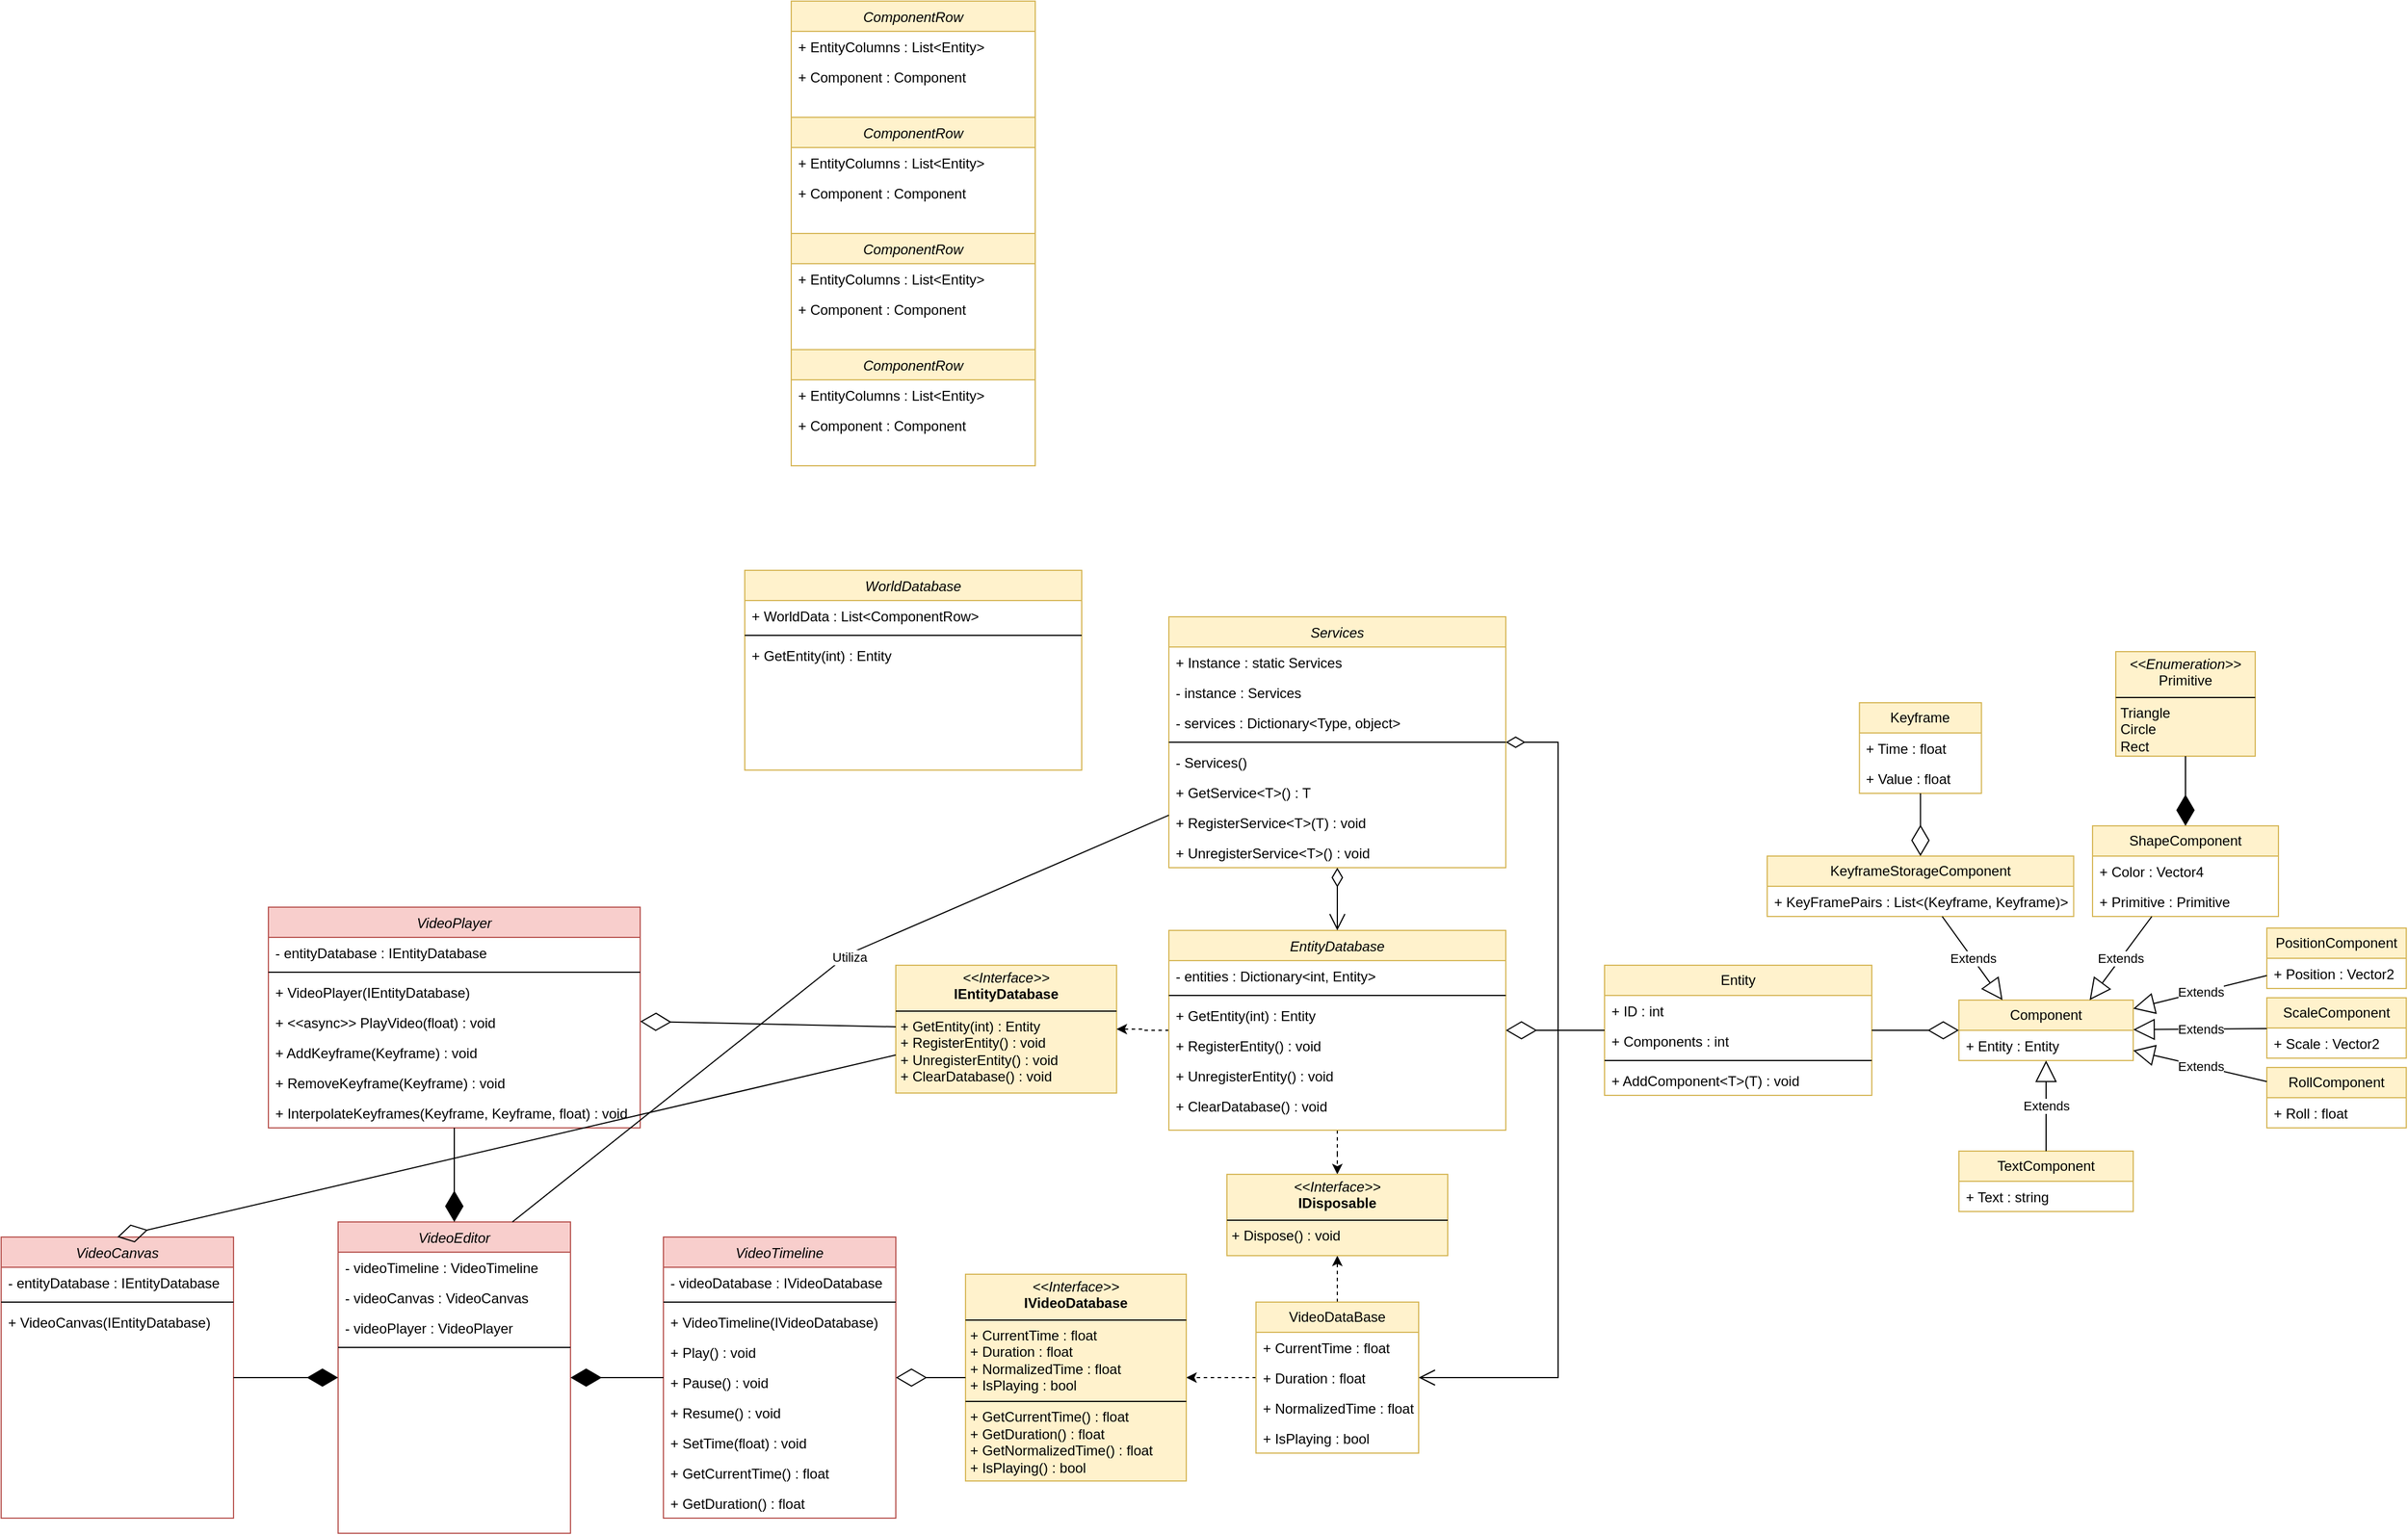 <mxfile version="24.4.13" type="device">
  <diagram id="C5RBs43oDa-KdzZeNtuy" name="Page-1">
    <mxGraphModel dx="1964" dy="1937" grid="1" gridSize="10" guides="1" tooltips="1" connect="1" arrows="1" fold="1" page="1" pageScale="1" pageWidth="827" pageHeight="1169" math="0" shadow="0">
      <root>
        <mxCell id="WIyWlLk6GJQsqaUBKTNV-0" />
        <mxCell id="WIyWlLk6GJQsqaUBKTNV-1" parent="WIyWlLk6GJQsqaUBKTNV-0" />
        <mxCell id="zkfFHV4jXpPFQw0GAbJ--0" value="Services" style="swimlane;fontStyle=2;align=center;verticalAlign=top;childLayout=stackLayout;horizontal=1;startSize=26;horizontalStack=0;resizeParent=1;resizeLast=0;collapsible=1;marginBottom=0;rounded=0;shadow=0;strokeWidth=1;fillColor=#fff2cc;strokeColor=#d6b656;" parent="WIyWlLk6GJQsqaUBKTNV-1" vertex="1">
          <mxGeometry x="245" y="320" width="290" height="216" as="geometry">
            <mxRectangle x="230" y="140" width="160" height="26" as="alternateBounds" />
          </mxGeometry>
        </mxCell>
        <mxCell id="zkfFHV4jXpPFQw0GAbJ--1" value="+ Instance : static Services" style="text;align=left;verticalAlign=top;spacingLeft=4;spacingRight=4;overflow=hidden;rotatable=0;points=[[0,0.5],[1,0.5]];portConstraint=eastwest;" parent="zkfFHV4jXpPFQw0GAbJ--0" vertex="1">
          <mxGeometry y="26" width="290" height="26" as="geometry" />
        </mxCell>
        <mxCell id="rO4LsID9gIzPEiZweBYv-5" value="- instance : Services" style="text;align=left;verticalAlign=top;spacingLeft=4;spacingRight=4;overflow=hidden;rotatable=0;points=[[0,0.5],[1,0.5]];portConstraint=eastwest;" parent="zkfFHV4jXpPFQw0GAbJ--0" vertex="1">
          <mxGeometry y="52" width="290" height="26" as="geometry" />
        </mxCell>
        <mxCell id="zkfFHV4jXpPFQw0GAbJ--3" value="- services : Dictionary&lt;Type, object&gt;" style="text;align=left;verticalAlign=top;spacingLeft=4;spacingRight=4;overflow=hidden;rotatable=0;points=[[0,0.5],[1,0.5]];portConstraint=eastwest;rounded=0;shadow=0;html=0;" parent="zkfFHV4jXpPFQw0GAbJ--0" vertex="1">
          <mxGeometry y="78" width="290" height="26" as="geometry" />
        </mxCell>
        <mxCell id="zkfFHV4jXpPFQw0GAbJ--4" value="" style="line;html=1;strokeWidth=1;align=left;verticalAlign=middle;spacingTop=-1;spacingLeft=3;spacingRight=3;rotatable=0;labelPosition=right;points=[];portConstraint=eastwest;" parent="zkfFHV4jXpPFQw0GAbJ--0" vertex="1">
          <mxGeometry y="104" width="290" height="8" as="geometry" />
        </mxCell>
        <mxCell id="rO4LsID9gIzPEiZweBYv-6" value="- Services()" style="text;align=left;verticalAlign=top;spacingLeft=4;spacingRight=4;overflow=hidden;rotatable=0;points=[[0,0.5],[1,0.5]];portConstraint=eastwest;rounded=0;shadow=0;html=0;" parent="zkfFHV4jXpPFQw0GAbJ--0" vertex="1">
          <mxGeometry y="112" width="290" height="26" as="geometry" />
        </mxCell>
        <mxCell id="zkfFHV4jXpPFQw0GAbJ--2" value="+ GetService&lt;T&gt;() : T" style="text;align=left;verticalAlign=top;spacingLeft=4;spacingRight=4;overflow=hidden;rotatable=0;points=[[0,0.5],[1,0.5]];portConstraint=eastwest;rounded=0;shadow=0;html=0;" parent="zkfFHV4jXpPFQw0GAbJ--0" vertex="1">
          <mxGeometry y="138" width="290" height="26" as="geometry" />
        </mxCell>
        <mxCell id="rO4LsID9gIzPEiZweBYv-7" value="+ RegisterService&lt;T&gt;(T) : void" style="text;align=left;verticalAlign=top;spacingLeft=4;spacingRight=4;overflow=hidden;rotatable=0;points=[[0,0.5],[1,0.5]];portConstraint=eastwest;rounded=0;shadow=0;html=0;" parent="zkfFHV4jXpPFQw0GAbJ--0" vertex="1">
          <mxGeometry y="164" width="290" height="26" as="geometry" />
        </mxCell>
        <mxCell id="rO4LsID9gIzPEiZweBYv-8" value="+ UnregisterService&lt;T&gt;() : void" style="text;align=left;verticalAlign=top;spacingLeft=4;spacingRight=4;overflow=hidden;rotatable=0;points=[[0,0.5],[1,0.5]];portConstraint=eastwest;rounded=0;shadow=0;html=0;" parent="zkfFHV4jXpPFQw0GAbJ--0" vertex="1">
          <mxGeometry y="190" width="290" height="26" as="geometry" />
        </mxCell>
        <mxCell id="rO4LsID9gIzPEiZweBYv-28" value="&lt;p style=&quot;margin:0px;margin-top:4px;text-align:center;&quot;&gt;&lt;i&gt;&amp;lt;&amp;lt;Interface&amp;gt;&amp;gt;&lt;/i&gt;&lt;br&gt;&lt;b&gt;IEntityDatabase&lt;/b&gt;&lt;/p&gt;&lt;hr size=&quot;1&quot; style=&quot;border-style:solid;&quot;&gt;&lt;p style=&quot;margin:0px;margin-left:4px;&quot;&gt;+ GetEntity(int) : Entity&lt;/p&gt;&lt;p style=&quot;margin:0px;margin-left:4px;&quot;&gt;+ RegisterEntity() : void&lt;br&gt;&lt;/p&gt;&lt;p style=&quot;margin:0px;margin-left:4px;&quot;&gt;+ UnregisterEntity() : void&lt;/p&gt;&lt;p style=&quot;margin:0px;margin-left:4px;&quot;&gt;+ ClearDatabase() : void&lt;/p&gt;" style="verticalAlign=top;align=left;overflow=fill;html=1;whiteSpace=wrap;fillColor=#fff2cc;strokeColor=#d6b656;" parent="WIyWlLk6GJQsqaUBKTNV-1" vertex="1">
          <mxGeometry x="10" y="620" width="190" height="110" as="geometry" />
        </mxCell>
        <mxCell id="rO4LsID9gIzPEiZweBYv-79" style="edgeStyle=orthogonalEdgeStyle;rounded=0;orthogonalLoop=1;jettySize=auto;html=1;dashed=1;" parent="WIyWlLk6GJQsqaUBKTNV-1" source="rO4LsID9gIzPEiZweBYv-29" target="rO4LsID9gIzPEiZweBYv-76" edge="1">
          <mxGeometry relative="1" as="geometry" />
        </mxCell>
        <mxCell id="rO4LsID9gIzPEiZweBYv-81" style="edgeStyle=orthogonalEdgeStyle;rounded=0;orthogonalLoop=1;jettySize=auto;html=1;dashed=1;" parent="WIyWlLk6GJQsqaUBKTNV-1" source="rO4LsID9gIzPEiZweBYv-29" target="rO4LsID9gIzPEiZweBYv-80" edge="1">
          <mxGeometry relative="1" as="geometry" />
        </mxCell>
        <mxCell id="rO4LsID9gIzPEiZweBYv-29" value="VideoDataBase" style="swimlane;fontStyle=0;childLayout=stackLayout;horizontal=1;startSize=26;fillColor=#fff2cc;horizontalStack=0;resizeParent=1;resizeParentMax=0;resizeLast=0;collapsible=1;marginBottom=0;whiteSpace=wrap;html=1;strokeColor=#d6b656;" parent="WIyWlLk6GJQsqaUBKTNV-1" vertex="1">
          <mxGeometry x="320" y="910" width="140" height="130" as="geometry" />
        </mxCell>
        <mxCell id="rO4LsID9gIzPEiZweBYv-30" value="+ CurrentTime : float" style="text;strokeColor=none;fillColor=none;align=left;verticalAlign=top;spacingLeft=4;spacingRight=4;overflow=hidden;rotatable=0;points=[[0,0.5],[1,0.5]];portConstraint=eastwest;whiteSpace=wrap;html=1;" parent="rO4LsID9gIzPEiZweBYv-29" vertex="1">
          <mxGeometry y="26" width="140" height="26" as="geometry" />
        </mxCell>
        <mxCell id="rO4LsID9gIzPEiZweBYv-31" value="+ Duration : float" style="text;strokeColor=none;fillColor=none;align=left;verticalAlign=top;spacingLeft=4;spacingRight=4;overflow=hidden;rotatable=0;points=[[0,0.5],[1,0.5]];portConstraint=eastwest;whiteSpace=wrap;html=1;" parent="rO4LsID9gIzPEiZweBYv-29" vertex="1">
          <mxGeometry y="52" width="140" height="26" as="geometry" />
        </mxCell>
        <mxCell id="rO4LsID9gIzPEiZweBYv-32" value="+ NormalizedTime : float" style="text;strokeColor=none;fillColor=none;align=left;verticalAlign=top;spacingLeft=4;spacingRight=4;overflow=hidden;rotatable=0;points=[[0,0.5],[1,0.5]];portConstraint=eastwest;whiteSpace=wrap;html=1;" parent="rO4LsID9gIzPEiZweBYv-29" vertex="1">
          <mxGeometry y="78" width="140" height="26" as="geometry" />
        </mxCell>
        <mxCell id="rO4LsID9gIzPEiZweBYv-33" value="+ IsPlaying : bool" style="text;strokeColor=none;fillColor=none;align=left;verticalAlign=top;spacingLeft=4;spacingRight=4;overflow=hidden;rotatable=0;points=[[0,0.5],[1,0.5]];portConstraint=eastwest;whiteSpace=wrap;html=1;" parent="rO4LsID9gIzPEiZweBYv-29" vertex="1">
          <mxGeometry y="104" width="140" height="26" as="geometry" />
        </mxCell>
        <mxCell id="rO4LsID9gIzPEiZweBYv-47" style="edgeStyle=orthogonalEdgeStyle;rounded=0;orthogonalLoop=1;jettySize=auto;html=1;dashed=1;" parent="WIyWlLk6GJQsqaUBKTNV-1" source="rO4LsID9gIzPEiZweBYv-37" target="rO4LsID9gIzPEiZweBYv-28" edge="1">
          <mxGeometry relative="1" as="geometry" />
        </mxCell>
        <mxCell id="rO4LsID9gIzPEiZweBYv-78" style="edgeStyle=orthogonalEdgeStyle;rounded=0;orthogonalLoop=1;jettySize=auto;html=1;dashed=1;" parent="WIyWlLk6GJQsqaUBKTNV-1" source="rO4LsID9gIzPEiZweBYv-37" target="rO4LsID9gIzPEiZweBYv-76" edge="1">
          <mxGeometry relative="1" as="geometry" />
        </mxCell>
        <mxCell id="rO4LsID9gIzPEiZweBYv-37" value="EntityDatabase" style="swimlane;fontStyle=2;align=center;verticalAlign=top;childLayout=stackLayout;horizontal=1;startSize=26;horizontalStack=0;resizeParent=1;resizeLast=0;collapsible=1;marginBottom=0;rounded=0;shadow=0;strokeWidth=1;fillColor=#fff2cc;strokeColor=#d6b656;" parent="WIyWlLk6GJQsqaUBKTNV-1" vertex="1">
          <mxGeometry x="245" y="590" width="290" height="172" as="geometry">
            <mxRectangle x="230" y="140" width="160" height="26" as="alternateBounds" />
          </mxGeometry>
        </mxCell>
        <mxCell id="rO4LsID9gIzPEiZweBYv-38" value="- entities : Dictionary&lt;int, Entity&gt;" style="text;align=left;verticalAlign=top;spacingLeft=4;spacingRight=4;overflow=hidden;rotatable=0;points=[[0,0.5],[1,0.5]];portConstraint=eastwest;" parent="rO4LsID9gIzPEiZweBYv-37" vertex="1">
          <mxGeometry y="26" width="290" height="26" as="geometry" />
        </mxCell>
        <mxCell id="rO4LsID9gIzPEiZweBYv-41" value="" style="line;html=1;strokeWidth=1;align=left;verticalAlign=middle;spacingTop=-1;spacingLeft=3;spacingRight=3;rotatable=0;labelPosition=right;points=[];portConstraint=eastwest;" parent="rO4LsID9gIzPEiZweBYv-37" vertex="1">
          <mxGeometry y="52" width="290" height="8" as="geometry" />
        </mxCell>
        <mxCell id="rO4LsID9gIzPEiZweBYv-42" value="+ GetEntity(int) : Entity" style="text;align=left;verticalAlign=top;spacingLeft=4;spacingRight=4;overflow=hidden;rotatable=0;points=[[0,0.5],[1,0.5]];portConstraint=eastwest;rounded=0;shadow=0;html=0;" parent="rO4LsID9gIzPEiZweBYv-37" vertex="1">
          <mxGeometry y="60" width="290" height="26" as="geometry" />
        </mxCell>
        <mxCell id="rO4LsID9gIzPEiZweBYv-53" value="+ RegisterEntity() : void" style="text;align=left;verticalAlign=top;spacingLeft=4;spacingRight=4;overflow=hidden;rotatable=0;points=[[0,0.5],[1,0.5]];portConstraint=eastwest;rounded=0;shadow=0;html=0;" parent="rO4LsID9gIzPEiZweBYv-37" vertex="1">
          <mxGeometry y="86" width="290" height="26" as="geometry" />
        </mxCell>
        <mxCell id="rO4LsID9gIzPEiZweBYv-54" value="+ UnregisterEntity() : void" style="text;align=left;verticalAlign=top;spacingLeft=4;spacingRight=4;overflow=hidden;rotatable=0;points=[[0,0.5],[1,0.5]];portConstraint=eastwest;rounded=0;shadow=0;html=0;" parent="rO4LsID9gIzPEiZweBYv-37" vertex="1">
          <mxGeometry y="112" width="290" height="26" as="geometry" />
        </mxCell>
        <mxCell id="rO4LsID9gIzPEiZweBYv-55" value="+ ClearDatabase() : void" style="text;align=left;verticalAlign=top;spacingLeft=4;spacingRight=4;overflow=hidden;rotatable=0;points=[[0,0.5],[1,0.5]];portConstraint=eastwest;rounded=0;shadow=0;html=0;" parent="rO4LsID9gIzPEiZweBYv-37" vertex="1">
          <mxGeometry y="138" width="290" height="26" as="geometry" />
        </mxCell>
        <mxCell id="rO4LsID9gIzPEiZweBYv-50" value="" style="endArrow=open;html=1;endSize=12;startArrow=diamondThin;startSize=14;startFill=0;edgeStyle=orthogonalEdgeStyle;align=left;verticalAlign=bottom;rounded=0;" parent="WIyWlLk6GJQsqaUBKTNV-1" source="zkfFHV4jXpPFQw0GAbJ--0" target="rO4LsID9gIzPEiZweBYv-37" edge="1">
          <mxGeometry x="-1" y="3" relative="1" as="geometry">
            <mxPoint x="200" y="410" as="sourcePoint" />
            <mxPoint x="430" y="440" as="targetPoint" />
          </mxGeometry>
        </mxCell>
        <mxCell id="rO4LsID9gIzPEiZweBYv-59" value="VideoTimeline" style="swimlane;fontStyle=2;align=center;verticalAlign=top;childLayout=stackLayout;horizontal=1;startSize=26;horizontalStack=0;resizeParent=1;resizeLast=0;collapsible=1;marginBottom=0;rounded=0;shadow=0;strokeWidth=1;fillColor=#f8cecc;strokeColor=#b85450;" parent="WIyWlLk6GJQsqaUBKTNV-1" vertex="1">
          <mxGeometry x="-190" y="854" width="200" height="242" as="geometry">
            <mxRectangle x="230" y="140" width="160" height="26" as="alternateBounds" />
          </mxGeometry>
        </mxCell>
        <mxCell id="rO4LsID9gIzPEiZweBYv-60" value="- videoDatabase : IVideoDatabase" style="text;align=left;verticalAlign=top;spacingLeft=4;spacingRight=4;overflow=hidden;rotatable=0;points=[[0,0.5],[1,0.5]];portConstraint=eastwest;" parent="rO4LsID9gIzPEiZweBYv-59" vertex="1">
          <mxGeometry y="26" width="200" height="26" as="geometry" />
        </mxCell>
        <mxCell id="rO4LsID9gIzPEiZweBYv-61" value="" style="line;html=1;strokeWidth=1;align=left;verticalAlign=middle;spacingTop=-1;spacingLeft=3;spacingRight=3;rotatable=0;labelPosition=right;points=[];portConstraint=eastwest;" parent="rO4LsID9gIzPEiZweBYv-59" vertex="1">
          <mxGeometry y="52" width="200" height="8" as="geometry" />
        </mxCell>
        <mxCell id="rO4LsID9gIzPEiZweBYv-207" value="+ VideoTimeline(IVideoDatabase)" style="text;align=left;verticalAlign=top;spacingLeft=4;spacingRight=4;overflow=hidden;rotatable=0;points=[[0,0.5],[1,0.5]];portConstraint=eastwest;rounded=0;shadow=0;html=0;" parent="rO4LsID9gIzPEiZweBYv-59" vertex="1">
          <mxGeometry y="60" width="200" height="26" as="geometry" />
        </mxCell>
        <mxCell id="rO4LsID9gIzPEiZweBYv-62" value="+ Play() : void" style="text;align=left;verticalAlign=top;spacingLeft=4;spacingRight=4;overflow=hidden;rotatable=0;points=[[0,0.5],[1,0.5]];portConstraint=eastwest;rounded=0;shadow=0;html=0;" parent="rO4LsID9gIzPEiZweBYv-59" vertex="1">
          <mxGeometry y="86" width="200" height="26" as="geometry" />
        </mxCell>
        <mxCell id="rO4LsID9gIzPEiZweBYv-87" value="+ Pause() : void" style="text;align=left;verticalAlign=top;spacingLeft=4;spacingRight=4;overflow=hidden;rotatable=0;points=[[0,0.5],[1,0.5]];portConstraint=eastwest;rounded=0;shadow=0;html=0;" parent="rO4LsID9gIzPEiZweBYv-59" vertex="1">
          <mxGeometry y="112" width="200" height="26" as="geometry" />
        </mxCell>
        <mxCell id="rO4LsID9gIzPEiZweBYv-88" value="+ Resume() : void" style="text;align=left;verticalAlign=top;spacingLeft=4;spacingRight=4;overflow=hidden;rotatable=0;points=[[0,0.5],[1,0.5]];portConstraint=eastwest;rounded=0;shadow=0;html=0;" parent="rO4LsID9gIzPEiZweBYv-59" vertex="1">
          <mxGeometry y="138" width="200" height="26" as="geometry" />
        </mxCell>
        <mxCell id="rO4LsID9gIzPEiZweBYv-89" value="+ SetTime(float) : void" style="text;align=left;verticalAlign=top;spacingLeft=4;spacingRight=4;overflow=hidden;rotatable=0;points=[[0,0.5],[1,0.5]];portConstraint=eastwest;rounded=0;shadow=0;html=0;" parent="rO4LsID9gIzPEiZweBYv-59" vertex="1">
          <mxGeometry y="164" width="200" height="26" as="geometry" />
        </mxCell>
        <mxCell id="rO4LsID9gIzPEiZweBYv-90" value="+ GetCurrentTime() : float" style="text;align=left;verticalAlign=top;spacingLeft=4;spacingRight=4;overflow=hidden;rotatable=0;points=[[0,0.5],[1,0.5]];portConstraint=eastwest;rounded=0;shadow=0;html=0;" parent="rO4LsID9gIzPEiZweBYv-59" vertex="1">
          <mxGeometry y="190" width="200" height="26" as="geometry" />
        </mxCell>
        <mxCell id="rO4LsID9gIzPEiZweBYv-91" value="+ GetDuration() : float" style="text;align=left;verticalAlign=top;spacingLeft=4;spacingRight=4;overflow=hidden;rotatable=0;points=[[0,0.5],[1,0.5]];portConstraint=eastwest;rounded=0;shadow=0;html=0;" parent="rO4LsID9gIzPEiZweBYv-59" vertex="1">
          <mxGeometry y="216" width="200" height="26" as="geometry" />
        </mxCell>
        <mxCell id="rO4LsID9gIzPEiZweBYv-76" value="&lt;p style=&quot;margin:0px;margin-top:4px;text-align:center;&quot;&gt;&lt;i&gt;&amp;lt;&amp;lt;Interface&amp;gt;&amp;gt;&lt;/i&gt;&lt;br&gt;&lt;b&gt;IDisposable&lt;/b&gt;&lt;/p&gt;&lt;hr size=&quot;1&quot; style=&quot;border-style:solid;&quot;&gt;&lt;p style=&quot;margin:0px;margin-left:4px;&quot;&gt;+ Dispose() : void&lt;/p&gt;" style="verticalAlign=top;align=left;overflow=fill;html=1;whiteSpace=wrap;fillColor=#fff2cc;strokeColor=#d6b656;" parent="WIyWlLk6GJQsqaUBKTNV-1" vertex="1">
          <mxGeometry x="295" y="800" width="190" height="70" as="geometry" />
        </mxCell>
        <mxCell id="rO4LsID9gIzPEiZweBYv-80" value="&lt;p style=&quot;margin:0px;margin-top:4px;text-align:center;&quot;&gt;&lt;i&gt;&amp;lt;&amp;lt;Interface&amp;gt;&amp;gt;&lt;/i&gt;&lt;br&gt;&lt;b&gt;IVideoDatabase&lt;/b&gt;&lt;/p&gt;&lt;hr size=&quot;1&quot; style=&quot;border-style:solid;&quot;&gt;&lt;p style=&quot;margin:0px;margin-left:4px;&quot;&gt;+ CurrentTime : float&lt;br&gt;+ Duration : float&lt;/p&gt;&lt;p style=&quot;margin:0px;margin-left:4px;&quot;&gt;+ NormalizedTime : float&lt;/p&gt;&lt;p style=&quot;margin:0px;margin-left:4px;&quot;&gt;+ IsPlaying : bool&lt;/p&gt;&lt;hr size=&quot;1&quot; style=&quot;border-style:solid;&quot;&gt;&lt;p style=&quot;margin:0px;margin-left:4px;&quot;&gt;+ GetCurrentTime() : float&lt;br&gt;+ GetDuration() : float&lt;/p&gt;&lt;p style=&quot;margin:0px;margin-left:4px;&quot;&gt;+ GetNormalizedTime() : float&lt;/p&gt;&lt;p style=&quot;margin:0px;margin-left:4px;&quot;&gt;+ IsPlaying() : bool&lt;/p&gt;&lt;p style=&quot;margin:0px;margin-left:4px;&quot;&gt;&lt;br&gt;&lt;/p&gt;" style="verticalAlign=top;align=left;overflow=fill;html=1;whiteSpace=wrap;fillColor=#fff2cc;strokeColor=#d6b656;" parent="WIyWlLk6GJQsqaUBKTNV-1" vertex="1">
          <mxGeometry x="70" y="886" width="190" height="178" as="geometry" />
        </mxCell>
        <mxCell id="rO4LsID9gIzPEiZweBYv-84" value="" style="endArrow=open;html=1;endSize=12;startArrow=diamondThin;startSize=14;startFill=0;edgeStyle=orthogonalEdgeStyle;align=left;verticalAlign=bottom;rounded=0;" parent="WIyWlLk6GJQsqaUBKTNV-1" source="zkfFHV4jXpPFQw0GAbJ--0" target="rO4LsID9gIzPEiZweBYv-29" edge="1">
          <mxGeometry x="-1" y="3" relative="1" as="geometry">
            <mxPoint x="400" y="546" as="sourcePoint" />
            <mxPoint x="400" y="600" as="targetPoint" />
            <Array as="points">
              <mxPoint x="580" y="428" />
              <mxPoint x="580" y="975" />
            </Array>
          </mxGeometry>
        </mxCell>
        <mxCell id="rO4LsID9gIzPEiZweBYv-93" value="VideoEditor" style="swimlane;fontStyle=2;align=center;verticalAlign=top;childLayout=stackLayout;horizontal=1;startSize=26;horizontalStack=0;resizeParent=1;resizeLast=0;collapsible=1;marginBottom=0;rounded=0;shadow=0;strokeWidth=1;fillColor=#f8cecc;strokeColor=#b85450;" parent="WIyWlLk6GJQsqaUBKTNV-1" vertex="1">
          <mxGeometry x="-470" y="841" width="200" height="268" as="geometry">
            <mxRectangle x="230" y="140" width="160" height="26" as="alternateBounds" />
          </mxGeometry>
        </mxCell>
        <mxCell id="rO4LsID9gIzPEiZweBYv-94" value="- videoTimeline : VideoTimeline" style="text;align=left;verticalAlign=top;spacingLeft=4;spacingRight=4;overflow=hidden;rotatable=0;points=[[0,0.5],[1,0.5]];portConstraint=eastwest;" parent="rO4LsID9gIzPEiZweBYv-93" vertex="1">
          <mxGeometry y="26" width="200" height="26" as="geometry" />
        </mxCell>
        <mxCell id="rO4LsID9gIzPEiZweBYv-95" value="- videoCanvas : VideoCanvas" style="text;align=left;verticalAlign=top;spacingLeft=4;spacingRight=4;overflow=hidden;rotatable=0;points=[[0,0.5],[1,0.5]];portConstraint=eastwest;" parent="rO4LsID9gIzPEiZweBYv-93" vertex="1">
          <mxGeometry y="52" width="200" height="26" as="geometry" />
        </mxCell>
        <mxCell id="rO4LsID9gIzPEiZweBYv-153" value="- videoPlayer : VideoPlayer" style="text;align=left;verticalAlign=top;spacingLeft=4;spacingRight=4;overflow=hidden;rotatable=0;points=[[0,0.5],[1,0.5]];portConstraint=eastwest;" parent="rO4LsID9gIzPEiZweBYv-93" vertex="1">
          <mxGeometry y="78" width="200" height="26" as="geometry" />
        </mxCell>
        <mxCell id="rO4LsID9gIzPEiZweBYv-96" value="" style="line;html=1;strokeWidth=1;align=left;verticalAlign=middle;spacingTop=-1;spacingLeft=3;spacingRight=3;rotatable=0;labelPosition=right;points=[];portConstraint=eastwest;" parent="rO4LsID9gIzPEiZweBYv-93" vertex="1">
          <mxGeometry y="104" width="200" height="8" as="geometry" />
        </mxCell>
        <mxCell id="rO4LsID9gIzPEiZweBYv-104" value="VideoCanvas" style="swimlane;fontStyle=2;align=center;verticalAlign=top;childLayout=stackLayout;horizontal=1;startSize=26;horizontalStack=0;resizeParent=1;resizeLast=0;collapsible=1;marginBottom=0;rounded=0;shadow=0;strokeWidth=1;fillColor=#f8cecc;strokeColor=#b85450;" parent="WIyWlLk6GJQsqaUBKTNV-1" vertex="1">
          <mxGeometry x="-760" y="854" width="200" height="242" as="geometry">
            <mxRectangle x="230" y="140" width="160" height="26" as="alternateBounds" />
          </mxGeometry>
        </mxCell>
        <mxCell id="rO4LsID9gIzPEiZweBYv-86" value="- entityDatabase : IEntityDatabase" style="text;align=left;verticalAlign=top;spacingLeft=4;spacingRight=4;overflow=hidden;rotatable=0;points=[[0,0.5],[1,0.5]];portConstraint=eastwest;" parent="rO4LsID9gIzPEiZweBYv-104" vertex="1">
          <mxGeometry y="26" width="200" height="26" as="geometry" />
        </mxCell>
        <mxCell id="rO4LsID9gIzPEiZweBYv-107" value="" style="line;html=1;strokeWidth=1;align=left;verticalAlign=middle;spacingTop=-1;spacingLeft=3;spacingRight=3;rotatable=0;labelPosition=right;points=[];portConstraint=eastwest;" parent="rO4LsID9gIzPEiZweBYv-104" vertex="1">
          <mxGeometry y="52" width="200" height="8" as="geometry" />
        </mxCell>
        <mxCell id="rO4LsID9gIzPEiZweBYv-210" value="+ VideoCanvas(IEntityDatabase)" style="text;align=left;verticalAlign=top;spacingLeft=4;spacingRight=4;overflow=hidden;rotatable=0;points=[[0,0.5],[1,0.5]];portConstraint=eastwest;rounded=0;shadow=0;html=0;" parent="rO4LsID9gIzPEiZweBYv-104" vertex="1">
          <mxGeometry y="60" width="200" height="26" as="geometry" />
        </mxCell>
        <mxCell id="rO4LsID9gIzPEiZweBYv-123" value="Entity" style="swimlane;fontStyle=0;childLayout=stackLayout;horizontal=1;startSize=26;fillColor=#fff2cc;horizontalStack=0;resizeParent=1;resizeParentMax=0;resizeLast=0;collapsible=1;marginBottom=0;whiteSpace=wrap;html=1;strokeColor=#d6b656;" parent="WIyWlLk6GJQsqaUBKTNV-1" vertex="1">
          <mxGeometry x="620" y="620" width="230" height="112" as="geometry" />
        </mxCell>
        <mxCell id="rO4LsID9gIzPEiZweBYv-164" value="+ ID : int" style="text;strokeColor=none;fillColor=none;align=left;verticalAlign=top;spacingLeft=4;spacingRight=4;overflow=hidden;rotatable=0;points=[[0,0.5],[1,0.5]];portConstraint=eastwest;whiteSpace=wrap;html=1;" parent="rO4LsID9gIzPEiZweBYv-123" vertex="1">
          <mxGeometry y="26" width="230" height="26" as="geometry" />
        </mxCell>
        <mxCell id="UaVE4dTC1THqJ1qLvLDZ-1" value="+ Components : int" style="text;strokeColor=none;fillColor=none;align=left;verticalAlign=top;spacingLeft=4;spacingRight=4;overflow=hidden;rotatable=0;points=[[0,0.5],[1,0.5]];portConstraint=eastwest;whiteSpace=wrap;html=1;" vertex="1" parent="rO4LsID9gIzPEiZweBYv-123">
          <mxGeometry y="52" width="230" height="26" as="geometry" />
        </mxCell>
        <mxCell id="rO4LsID9gIzPEiZweBYv-165" value="" style="line;html=1;strokeWidth=1;align=left;verticalAlign=middle;spacingTop=-1;spacingLeft=3;spacingRight=3;rotatable=0;labelPosition=right;points=[];portConstraint=eastwest;" parent="rO4LsID9gIzPEiZweBYv-123" vertex="1">
          <mxGeometry y="78" width="230" height="8" as="geometry" />
        </mxCell>
        <mxCell id="rO4LsID9gIzPEiZweBYv-166" value="+ AddComponent&amp;lt;T&amp;gt;(T) : void" style="text;strokeColor=none;fillColor=none;align=left;verticalAlign=top;spacingLeft=4;spacingRight=4;overflow=hidden;rotatable=0;points=[[0,0.5],[1,0.5]];portConstraint=eastwest;whiteSpace=wrap;html=1;" parent="rO4LsID9gIzPEiZweBYv-123" vertex="1">
          <mxGeometry y="86" width="230" height="26" as="geometry" />
        </mxCell>
        <mxCell id="rO4LsID9gIzPEiZweBYv-143" value="VideoPlayer" style="swimlane;fontStyle=2;align=center;verticalAlign=top;childLayout=stackLayout;horizontal=1;startSize=26;horizontalStack=0;resizeParent=1;resizeLast=0;collapsible=1;marginBottom=0;rounded=0;shadow=0;strokeWidth=1;fillColor=#f8cecc;strokeColor=#b85450;" parent="WIyWlLk6GJQsqaUBKTNV-1" vertex="1">
          <mxGeometry x="-530" y="570" width="320" height="190" as="geometry">
            <mxRectangle x="230" y="140" width="160" height="26" as="alternateBounds" />
          </mxGeometry>
        </mxCell>
        <mxCell id="rO4LsID9gIzPEiZweBYv-144" value="- entityDatabase : IEntityDatabase" style="text;align=left;verticalAlign=top;spacingLeft=4;spacingRight=4;overflow=hidden;rotatable=0;points=[[0,0.5],[1,0.5]];portConstraint=eastwest;" parent="rO4LsID9gIzPEiZweBYv-143" vertex="1">
          <mxGeometry y="26" width="320" height="26" as="geometry" />
        </mxCell>
        <mxCell id="rO4LsID9gIzPEiZweBYv-145" value="" style="line;html=1;strokeWidth=1;align=left;verticalAlign=middle;spacingTop=-1;spacingLeft=3;spacingRight=3;rotatable=0;labelPosition=right;points=[];portConstraint=eastwest;" parent="rO4LsID9gIzPEiZweBYv-143" vertex="1">
          <mxGeometry y="52" width="320" height="8" as="geometry" />
        </mxCell>
        <mxCell id="rO4LsID9gIzPEiZweBYv-211" value="+ VideoPlayer(IEntityDatabase)" style="text;align=left;verticalAlign=top;spacingLeft=4;spacingRight=4;overflow=hidden;rotatable=0;points=[[0,0.5],[1,0.5]];portConstraint=eastwest;rounded=0;shadow=0;html=0;" parent="rO4LsID9gIzPEiZweBYv-143" vertex="1">
          <mxGeometry y="60" width="320" height="26" as="geometry" />
        </mxCell>
        <mxCell id="UaVE4dTC1THqJ1qLvLDZ-93" value="+ &lt;&lt;async&gt;&gt; PlayVideo(float) : void" style="text;align=left;verticalAlign=top;spacingLeft=4;spacingRight=4;overflow=hidden;rotatable=0;points=[[0,0.5],[1,0.5]];portConstraint=eastwest;rounded=0;shadow=0;html=0;" vertex="1" parent="rO4LsID9gIzPEiZweBYv-143">
          <mxGeometry y="86" width="320" height="26" as="geometry" />
        </mxCell>
        <mxCell id="rO4LsID9gIzPEiZweBYv-147" value="+ AddKeyframe(Keyframe) : void" style="text;align=left;verticalAlign=top;spacingLeft=4;spacingRight=4;overflow=hidden;rotatable=0;points=[[0,0.5],[1,0.5]];portConstraint=eastwest;rounded=0;shadow=0;html=0;" parent="rO4LsID9gIzPEiZweBYv-143" vertex="1">
          <mxGeometry y="112" width="320" height="26" as="geometry" />
        </mxCell>
        <mxCell id="UaVE4dTC1THqJ1qLvLDZ-92" value="+ RemoveKeyframe(Keyframe) : void" style="text;align=left;verticalAlign=top;spacingLeft=4;spacingRight=4;overflow=hidden;rotatable=0;points=[[0,0.5],[1,0.5]];portConstraint=eastwest;rounded=0;shadow=0;html=0;" vertex="1" parent="rO4LsID9gIzPEiZweBYv-143">
          <mxGeometry y="138" width="320" height="26" as="geometry" />
        </mxCell>
        <mxCell id="rO4LsID9gIzPEiZweBYv-146" value="+ InterpolateKeyframes(Keyframe, Keyframe, float) : void" style="text;align=left;verticalAlign=top;spacingLeft=4;spacingRight=4;overflow=hidden;rotatable=0;points=[[0,0.5],[1,0.5]];portConstraint=eastwest;rounded=0;shadow=0;html=0;" parent="rO4LsID9gIzPEiZweBYv-143" vertex="1">
          <mxGeometry y="164" width="320" height="26" as="geometry" />
        </mxCell>
        <mxCell id="rO4LsID9gIzPEiZweBYv-167" value="Component" style="swimlane;fontStyle=0;childLayout=stackLayout;horizontal=1;startSize=26;fillColor=#fff2cc;horizontalStack=0;resizeParent=1;resizeParentMax=0;resizeLast=0;collapsible=1;marginBottom=0;whiteSpace=wrap;html=1;strokeColor=#d6b656;" parent="WIyWlLk6GJQsqaUBKTNV-1" vertex="1">
          <mxGeometry x="925" y="650" width="150" height="52" as="geometry" />
        </mxCell>
        <mxCell id="rO4LsID9gIzPEiZweBYv-168" value="+ Entity : Entity" style="text;strokeColor=none;fillColor=none;align=left;verticalAlign=top;spacingLeft=4;spacingRight=4;overflow=hidden;rotatable=0;points=[[0,0.5],[1,0.5]];portConstraint=eastwest;whiteSpace=wrap;html=1;" parent="rO4LsID9gIzPEiZweBYv-167" vertex="1">
          <mxGeometry y="26" width="150" height="26" as="geometry" />
        </mxCell>
        <mxCell id="rO4LsID9gIzPEiZweBYv-172" value="TextComponent" style="swimlane;fontStyle=0;childLayout=stackLayout;horizontal=1;startSize=26;fillColor=#fff2cc;horizontalStack=0;resizeParent=1;resizeParentMax=0;resizeLast=0;collapsible=1;marginBottom=0;whiteSpace=wrap;html=1;strokeColor=#d6b656;" parent="WIyWlLk6GJQsqaUBKTNV-1" vertex="1">
          <mxGeometry x="925" y="780" width="150" height="52" as="geometry" />
        </mxCell>
        <mxCell id="rO4LsID9gIzPEiZweBYv-173" value="+ Text : string" style="text;strokeColor=none;fillColor=none;align=left;verticalAlign=top;spacingLeft=4;spacingRight=4;overflow=hidden;rotatable=0;points=[[0,0.5],[1,0.5]];portConstraint=eastwest;whiteSpace=wrap;html=1;" parent="rO4LsID9gIzPEiZweBYv-172" vertex="1">
          <mxGeometry y="26" width="150" height="26" as="geometry" />
        </mxCell>
        <mxCell id="rO4LsID9gIzPEiZweBYv-174" value="ShapeComponent" style="swimlane;fontStyle=0;childLayout=stackLayout;horizontal=1;startSize=26;fillColor=#fff2cc;horizontalStack=0;resizeParent=1;resizeParentMax=0;resizeLast=0;collapsible=1;marginBottom=0;whiteSpace=wrap;html=1;strokeColor=#d6b656;" parent="WIyWlLk6GJQsqaUBKTNV-1" vertex="1">
          <mxGeometry x="1040" y="500" width="160" height="78" as="geometry" />
        </mxCell>
        <mxCell id="rO4LsID9gIzPEiZweBYv-175" value="+ Color : Vector4" style="text;strokeColor=none;fillColor=none;align=left;verticalAlign=top;spacingLeft=4;spacingRight=4;overflow=hidden;rotatable=0;points=[[0,0.5],[1,0.5]];portConstraint=eastwest;whiteSpace=wrap;html=1;" parent="rO4LsID9gIzPEiZweBYv-174" vertex="1">
          <mxGeometry y="26" width="160" height="26" as="geometry" />
        </mxCell>
        <mxCell id="rO4LsID9gIzPEiZweBYv-176" value="+ Primitive : Primitive" style="text;strokeColor=none;fillColor=none;align=left;verticalAlign=top;spacingLeft=4;spacingRight=4;overflow=hidden;rotatable=0;points=[[0,0.5],[1,0.5]];portConstraint=eastwest;whiteSpace=wrap;html=1;" parent="rO4LsID9gIzPEiZweBYv-174" vertex="1">
          <mxGeometry y="52" width="160" height="26" as="geometry" />
        </mxCell>
        <mxCell id="rO4LsID9gIzPEiZweBYv-177" value="&lt;p style=&quot;margin:0px;margin-top:4px;text-align:center;&quot;&gt;&lt;i&gt;&amp;lt;&amp;lt;Enumeration&amp;gt;&amp;gt;&lt;/i&gt;&lt;br&gt;Primitive&lt;/p&gt;&lt;hr size=&quot;1&quot; style=&quot;border-style:solid;&quot;&gt;&lt;p style=&quot;margin:0px;margin-left:4px;&quot;&gt;Triangle&lt;/p&gt;&lt;p style=&quot;margin:0px;margin-left:4px;&quot;&gt;Circle&lt;/p&gt;&lt;p style=&quot;margin:0px;margin-left:4px;&quot;&gt;Rect&lt;/p&gt;" style="verticalAlign=top;align=left;overflow=fill;html=1;whiteSpace=wrap;fillColor=#fff2cc;strokeColor=#d6b656;" parent="WIyWlLk6GJQsqaUBKTNV-1" vertex="1">
          <mxGeometry x="1060" y="350" width="120" height="90" as="geometry" />
        </mxCell>
        <mxCell id="rO4LsID9gIzPEiZweBYv-187" value="" style="endArrow=diamondThin;endFill=1;endSize=24;html=1;rounded=0;" parent="WIyWlLk6GJQsqaUBKTNV-1" source="rO4LsID9gIzPEiZweBYv-104" target="rO4LsID9gIzPEiZweBYv-93" edge="1">
          <mxGeometry width="160" relative="1" as="geometry">
            <mxPoint x="20" y="711" as="sourcePoint" />
            <mxPoint x="-520" y="1030" as="targetPoint" />
          </mxGeometry>
        </mxCell>
        <mxCell id="rO4LsID9gIzPEiZweBYv-188" value="" style="endArrow=diamondThin;endFill=1;endSize=24;html=1;rounded=0;" parent="WIyWlLk6GJQsqaUBKTNV-1" source="rO4LsID9gIzPEiZweBYv-59" target="rO4LsID9gIzPEiZweBYv-93" edge="1">
          <mxGeometry width="160" relative="1" as="geometry">
            <mxPoint x="-550" y="985" as="sourcePoint" />
            <mxPoint x="-460" y="985" as="targetPoint" />
          </mxGeometry>
        </mxCell>
        <mxCell id="rO4LsID9gIzPEiZweBYv-189" value="" style="endArrow=diamondThin;endFill=1;endSize=24;html=1;rounded=0;" parent="WIyWlLk6GJQsqaUBKTNV-1" source="rO4LsID9gIzPEiZweBYv-143" target="rO4LsID9gIzPEiZweBYv-93" edge="1">
          <mxGeometry width="160" relative="1" as="geometry">
            <mxPoint x="-180" y="985" as="sourcePoint" />
            <mxPoint x="-260" y="985" as="targetPoint" />
          </mxGeometry>
        </mxCell>
        <mxCell id="rO4LsID9gIzPEiZweBYv-192" value="" style="endArrow=diamondThin;endFill=0;endSize=24;html=1;rounded=0;entryX=0.5;entryY=0;entryDx=0;entryDy=0;" parent="WIyWlLk6GJQsqaUBKTNV-1" source="rO4LsID9gIzPEiZweBYv-28" target="rO4LsID9gIzPEiZweBYv-104" edge="1">
          <mxGeometry width="160" relative="1" as="geometry">
            <mxPoint x="-490" y="910" as="sourcePoint" />
            <mxPoint x="-330" y="910" as="targetPoint" />
          </mxGeometry>
        </mxCell>
        <mxCell id="rO4LsID9gIzPEiZweBYv-193" value="" style="endArrow=diamondThin;endFill=0;endSize=24;html=1;rounded=0;" parent="WIyWlLk6GJQsqaUBKTNV-1" source="rO4LsID9gIzPEiZweBYv-28" target="rO4LsID9gIzPEiZweBYv-143" edge="1">
          <mxGeometry width="160" relative="1" as="geometry">
            <mxPoint x="20" y="709" as="sourcePoint" />
            <mxPoint x="-650" y="876" as="targetPoint" />
          </mxGeometry>
        </mxCell>
        <mxCell id="rO4LsID9gIzPEiZweBYv-194" value="" style="endArrow=diamondThin;endFill=0;endSize=24;html=1;rounded=0;" parent="WIyWlLk6GJQsqaUBKTNV-1" source="rO4LsID9gIzPEiZweBYv-123" target="rO4LsID9gIzPEiZweBYv-37" edge="1">
          <mxGeometry width="160" relative="1" as="geometry">
            <mxPoint x="785" y="556" as="sourcePoint" />
            <mxPoint x="515" y="543" as="targetPoint" />
          </mxGeometry>
        </mxCell>
        <mxCell id="rO4LsID9gIzPEiZweBYv-196" value="" style="endArrow=diamondThin;endFill=0;endSize=24;html=1;rounded=0;" parent="WIyWlLk6GJQsqaUBKTNV-1" source="rO4LsID9gIzPEiZweBYv-123" target="rO4LsID9gIzPEiZweBYv-167" edge="1">
          <mxGeometry width="160" relative="1" as="geometry">
            <mxPoint x="910" y="836" as="sourcePoint" />
            <mxPoint x="860" y="720" as="targetPoint" />
          </mxGeometry>
        </mxCell>
        <mxCell id="rO4LsID9gIzPEiZweBYv-199" value="Extends" style="endArrow=block;endSize=16;endFill=0;html=1;rounded=0;exitX=0.5;exitY=0;exitDx=0;exitDy=0;" parent="WIyWlLk6GJQsqaUBKTNV-1" source="rO4LsID9gIzPEiZweBYv-172" target="rO4LsID9gIzPEiZweBYv-167" edge="1">
          <mxGeometry width="160" relative="1" as="geometry">
            <mxPoint x="910" y="730" as="sourcePoint" />
            <mxPoint x="1070" y="730" as="targetPoint" />
          </mxGeometry>
        </mxCell>
        <mxCell id="rO4LsID9gIzPEiZweBYv-200" value="Extends" style="endArrow=block;endSize=16;endFill=0;html=1;rounded=0;entryX=0.75;entryY=0;entryDx=0;entryDy=0;" parent="WIyWlLk6GJQsqaUBKTNV-1" source="rO4LsID9gIzPEiZweBYv-174" target="rO4LsID9gIzPEiZweBYv-167" edge="1">
          <mxGeometry width="160" relative="1" as="geometry">
            <mxPoint x="1010" y="772" as="sourcePoint" />
            <mxPoint x="1010" y="712" as="targetPoint" />
          </mxGeometry>
        </mxCell>
        <mxCell id="rO4LsID9gIzPEiZweBYv-201" value="" style="endArrow=diamondThin;endFill=1;endSize=24;html=1;rounded=0;" parent="WIyWlLk6GJQsqaUBKTNV-1" source="rO4LsID9gIzPEiZweBYv-177" target="rO4LsID9gIzPEiZweBYv-174" edge="1">
          <mxGeometry width="160" relative="1" as="geometry">
            <mxPoint x="1210" y="620" as="sourcePoint" />
            <mxPoint x="1230" y="470" as="targetPoint" />
          </mxGeometry>
        </mxCell>
        <mxCell id="rO4LsID9gIzPEiZweBYv-205" value="" style="endArrow=none;startArrow=none;endFill=0;startFill=0;html=1;rounded=0;exitX=0.75;exitY=0;exitDx=0;exitDy=0;" parent="WIyWlLk6GJQsqaUBKTNV-1" source="rO4LsID9gIzPEiZweBYv-93" target="zkfFHV4jXpPFQw0GAbJ--0" edge="1">
          <mxGeometry width="160" relative="1" as="geometry">
            <mxPoint x="-10" y="700" as="sourcePoint" />
            <mxPoint x="150" y="700" as="targetPoint" />
            <Array as="points">
              <mxPoint x="-30" y="610" />
            </Array>
          </mxGeometry>
        </mxCell>
        <mxCell id="rO4LsID9gIzPEiZweBYv-206" value="Utiliza" style="edgeLabel;html=1;align=center;verticalAlign=middle;resizable=0;points=[];" parent="rO4LsID9gIzPEiZweBYv-205" vertex="1" connectable="0">
          <mxGeometry x="-0.403" y="-2" relative="1" as="geometry">
            <mxPoint x="132" y="-105" as="offset" />
          </mxGeometry>
        </mxCell>
        <mxCell id="rO4LsID9gIzPEiZweBYv-209" value="" style="endArrow=diamondThin;endFill=0;endSize=24;html=1;rounded=0;" parent="WIyWlLk6GJQsqaUBKTNV-1" source="rO4LsID9gIzPEiZweBYv-80" target="rO4LsID9gIzPEiZweBYv-59" edge="1">
          <mxGeometry width="160" relative="1" as="geometry">
            <mxPoint x="-60" y="950" as="sourcePoint" />
            <mxPoint x="100" y="950" as="targetPoint" />
          </mxGeometry>
        </mxCell>
        <mxCell id="UaVE4dTC1THqJ1qLvLDZ-2" value="KeyframeStorageComponent" style="swimlane;fontStyle=0;childLayout=stackLayout;horizontal=1;startSize=26;fillColor=#fff2cc;horizontalStack=0;resizeParent=1;resizeParentMax=0;resizeLast=0;collapsible=1;marginBottom=0;whiteSpace=wrap;html=1;strokeColor=#d6b656;" vertex="1" parent="WIyWlLk6GJQsqaUBKTNV-1">
          <mxGeometry x="760" y="526" width="263.75" height="52" as="geometry" />
        </mxCell>
        <mxCell id="UaVE4dTC1THqJ1qLvLDZ-3" value="+ KeyFramePairs : List&amp;lt;(Keyframe, Keyframe)&amp;gt;" style="text;strokeColor=none;fillColor=none;align=left;verticalAlign=top;spacingLeft=4;spacingRight=4;overflow=hidden;rotatable=0;points=[[0,0.5],[1,0.5]];portConstraint=eastwest;whiteSpace=wrap;html=1;" vertex="1" parent="UaVE4dTC1THqJ1qLvLDZ-2">
          <mxGeometry y="26" width="263.75" height="26" as="geometry" />
        </mxCell>
        <mxCell id="UaVE4dTC1THqJ1qLvLDZ-60" value="PositionComponent" style="swimlane;fontStyle=0;childLayout=stackLayout;horizontal=1;startSize=26;fillColor=#fff2cc;horizontalStack=0;resizeParent=1;resizeParentMax=0;resizeLast=0;collapsible=1;marginBottom=0;whiteSpace=wrap;html=1;strokeColor=#d6b656;" vertex="1" parent="WIyWlLk6GJQsqaUBKTNV-1">
          <mxGeometry x="1190" y="588" width="120" height="52" as="geometry" />
        </mxCell>
        <mxCell id="UaVE4dTC1THqJ1qLvLDZ-61" value="+ Position : Vector2" style="text;strokeColor=none;fillColor=none;align=left;verticalAlign=top;spacingLeft=4;spacingRight=4;overflow=hidden;rotatable=0;points=[[0,0.5],[1,0.5]];portConstraint=eastwest;whiteSpace=wrap;html=1;" vertex="1" parent="UaVE4dTC1THqJ1qLvLDZ-60">
          <mxGeometry y="26" width="120" height="26" as="geometry" />
        </mxCell>
        <mxCell id="UaVE4dTC1THqJ1qLvLDZ-64" value="ScaleComponent" style="swimlane;fontStyle=0;childLayout=stackLayout;horizontal=1;startSize=26;fillColor=#fff2cc;horizontalStack=0;resizeParent=1;resizeParentMax=0;resizeLast=0;collapsible=1;marginBottom=0;whiteSpace=wrap;html=1;strokeColor=#d6b656;" vertex="1" parent="WIyWlLk6GJQsqaUBKTNV-1">
          <mxGeometry x="1190" y="648" width="120" height="52" as="geometry" />
        </mxCell>
        <mxCell id="UaVE4dTC1THqJ1qLvLDZ-65" value="+ Scale : Vector2" style="text;strokeColor=none;fillColor=none;align=left;verticalAlign=top;spacingLeft=4;spacingRight=4;overflow=hidden;rotatable=0;points=[[0,0.5],[1,0.5]];portConstraint=eastwest;whiteSpace=wrap;html=1;" vertex="1" parent="UaVE4dTC1THqJ1qLvLDZ-64">
          <mxGeometry y="26" width="120" height="26" as="geometry" />
        </mxCell>
        <mxCell id="UaVE4dTC1THqJ1qLvLDZ-66" value="RollComponent" style="swimlane;fontStyle=0;childLayout=stackLayout;horizontal=1;startSize=26;fillColor=#fff2cc;horizontalStack=0;resizeParent=1;resizeParentMax=0;resizeLast=0;collapsible=1;marginBottom=0;whiteSpace=wrap;html=1;strokeColor=#d6b656;" vertex="1" parent="WIyWlLk6GJQsqaUBKTNV-1">
          <mxGeometry x="1190" y="708" width="120" height="52" as="geometry" />
        </mxCell>
        <mxCell id="UaVE4dTC1THqJ1qLvLDZ-67" value="+ Roll : float" style="text;strokeColor=none;fillColor=none;align=left;verticalAlign=top;spacingLeft=4;spacingRight=4;overflow=hidden;rotatable=0;points=[[0,0.5],[1,0.5]];portConstraint=eastwest;whiteSpace=wrap;html=1;" vertex="1" parent="UaVE4dTC1THqJ1qLvLDZ-66">
          <mxGeometry y="26" width="120" height="26" as="geometry" />
        </mxCell>
        <mxCell id="UaVE4dTC1THqJ1qLvLDZ-73" value="Extends" style="endArrow=block;endSize=16;endFill=0;html=1;rounded=0;" edge="1" parent="WIyWlLk6GJQsqaUBKTNV-1" source="UaVE4dTC1THqJ1qLvLDZ-60" target="rO4LsID9gIzPEiZweBYv-167">
          <mxGeometry width="160" relative="1" as="geometry">
            <mxPoint x="1010" y="608" as="sourcePoint" />
            <mxPoint x="1010" y="660" as="targetPoint" />
          </mxGeometry>
        </mxCell>
        <mxCell id="UaVE4dTC1THqJ1qLvLDZ-74" value="Extends" style="endArrow=block;endSize=16;endFill=0;html=1;rounded=0;" edge="1" parent="WIyWlLk6GJQsqaUBKTNV-1" source="UaVE4dTC1THqJ1qLvLDZ-64" target="rO4LsID9gIzPEiZweBYv-167">
          <mxGeometry width="160" relative="1" as="geometry">
            <mxPoint x="1160" y="642" as="sourcePoint" />
            <mxPoint x="1085" y="664" as="targetPoint" />
          </mxGeometry>
        </mxCell>
        <mxCell id="UaVE4dTC1THqJ1qLvLDZ-75" value="Extends" style="endArrow=block;endSize=16;endFill=0;html=1;rounded=0;" edge="1" parent="WIyWlLk6GJQsqaUBKTNV-1" source="UaVE4dTC1THqJ1qLvLDZ-66" target="rO4LsID9gIzPEiZweBYv-167">
          <mxGeometry width="160" relative="1" as="geometry">
            <mxPoint x="1160" y="685" as="sourcePoint" />
            <mxPoint x="1085" y="686" as="targetPoint" />
          </mxGeometry>
        </mxCell>
        <mxCell id="UaVE4dTC1THqJ1qLvLDZ-82" value="Keyframe" style="swimlane;fontStyle=0;childLayout=stackLayout;horizontal=1;startSize=26;fillColor=#fff2cc;horizontalStack=0;resizeParent=1;resizeParentMax=0;resizeLast=0;collapsible=1;marginBottom=0;whiteSpace=wrap;html=1;strokeColor=#d6b656;" vertex="1" parent="WIyWlLk6GJQsqaUBKTNV-1">
          <mxGeometry x="839.37" y="394" width="105" height="78" as="geometry" />
        </mxCell>
        <mxCell id="UaVE4dTC1THqJ1qLvLDZ-84" value="+ Time : float" style="text;strokeColor=none;fillColor=none;align=left;verticalAlign=top;spacingLeft=4;spacingRight=4;overflow=hidden;rotatable=0;points=[[0,0.5],[1,0.5]];portConstraint=eastwest;whiteSpace=wrap;html=1;" vertex="1" parent="UaVE4dTC1THqJ1qLvLDZ-82">
          <mxGeometry y="26" width="105" height="26" as="geometry" />
        </mxCell>
        <mxCell id="UaVE4dTC1THqJ1qLvLDZ-87" value="+ Value : float" style="text;strokeColor=none;fillColor=none;align=left;verticalAlign=top;spacingLeft=4;spacingRight=4;overflow=hidden;rotatable=0;points=[[0,0.5],[1,0.5]];portConstraint=eastwest;whiteSpace=wrap;html=1;" vertex="1" parent="UaVE4dTC1THqJ1qLvLDZ-82">
          <mxGeometry y="52" width="105" height="26" as="geometry" />
        </mxCell>
        <mxCell id="UaVE4dTC1THqJ1qLvLDZ-88" value="" style="endArrow=diamondThin;endFill=0;endSize=24;html=1;rounded=0;entryX=0.5;entryY=0;entryDx=0;entryDy=0;" edge="1" parent="WIyWlLk6GJQsqaUBKTNV-1" source="UaVE4dTC1THqJ1qLvLDZ-82" target="UaVE4dTC1THqJ1qLvLDZ-2">
          <mxGeometry width="160" relative="1" as="geometry">
            <mxPoint x="1016.87" y="749" as="sourcePoint" />
            <mxPoint x="1091.87" y="749" as="targetPoint" />
          </mxGeometry>
        </mxCell>
        <mxCell id="UaVE4dTC1THqJ1qLvLDZ-90" value="Extends" style="endArrow=block;endSize=16;endFill=0;html=1;rounded=0;entryX=0.25;entryY=0;entryDx=0;entryDy=0;" edge="1" parent="WIyWlLk6GJQsqaUBKTNV-1" source="UaVE4dTC1THqJ1qLvLDZ-2" target="rO4LsID9gIzPEiZweBYv-167">
          <mxGeometry width="160" relative="1" as="geometry">
            <mxPoint x="1101" y="588" as="sourcePoint" />
            <mxPoint x="1048" y="660" as="targetPoint" />
          </mxGeometry>
        </mxCell>
        <mxCell id="UaVE4dTC1THqJ1qLvLDZ-96" value="WorldDatabase" style="swimlane;fontStyle=2;align=center;verticalAlign=top;childLayout=stackLayout;horizontal=1;startSize=26;horizontalStack=0;resizeParent=1;resizeLast=0;collapsible=1;marginBottom=0;rounded=0;shadow=0;strokeWidth=1;fillColor=#fff2cc;strokeColor=#d6b656;" vertex="1" parent="WIyWlLk6GJQsqaUBKTNV-1">
          <mxGeometry x="-120" y="280" width="290" height="172" as="geometry">
            <mxRectangle x="230" y="140" width="160" height="26" as="alternateBounds" />
          </mxGeometry>
        </mxCell>
        <mxCell id="UaVE4dTC1THqJ1qLvLDZ-97" value="+ WorldData : List&lt;ComponentRow&gt;" style="text;align=left;verticalAlign=top;spacingLeft=4;spacingRight=4;overflow=hidden;rotatable=0;points=[[0,0.5],[1,0.5]];portConstraint=eastwest;" vertex="1" parent="UaVE4dTC1THqJ1qLvLDZ-96">
          <mxGeometry y="26" width="290" height="26" as="geometry" />
        </mxCell>
        <mxCell id="UaVE4dTC1THqJ1qLvLDZ-98" value="" style="line;html=1;strokeWidth=1;align=left;verticalAlign=middle;spacingTop=-1;spacingLeft=3;spacingRight=3;rotatable=0;labelPosition=right;points=[];portConstraint=eastwest;" vertex="1" parent="UaVE4dTC1THqJ1qLvLDZ-96">
          <mxGeometry y="52" width="290" height="8" as="geometry" />
        </mxCell>
        <mxCell id="UaVE4dTC1THqJ1qLvLDZ-99" value="+ GetEntity(int) : Entity" style="text;align=left;verticalAlign=top;spacingLeft=4;spacingRight=4;overflow=hidden;rotatable=0;points=[[0,0.5],[1,0.5]];portConstraint=eastwest;rounded=0;shadow=0;html=0;" vertex="1" parent="UaVE4dTC1THqJ1qLvLDZ-96">
          <mxGeometry y="60" width="290" height="26" as="geometry" />
        </mxCell>
        <mxCell id="UaVE4dTC1THqJ1qLvLDZ-103" value="ComponentRow" style="swimlane;fontStyle=2;align=center;verticalAlign=top;childLayout=stackLayout;horizontal=1;startSize=26;horizontalStack=0;resizeParent=1;resizeLast=0;collapsible=1;marginBottom=0;rounded=0;shadow=0;strokeWidth=1;fillColor=#fff2cc;strokeColor=#d6b656;" vertex="1" parent="WIyWlLk6GJQsqaUBKTNV-1">
          <mxGeometry x="-80" y="90" width="210" height="100" as="geometry">
            <mxRectangle x="230" y="140" width="160" height="26" as="alternateBounds" />
          </mxGeometry>
        </mxCell>
        <mxCell id="UaVE4dTC1THqJ1qLvLDZ-107" value="+ EntityColumns : List&lt;Entity&gt;" style="text;align=left;verticalAlign=top;spacingLeft=4;spacingRight=4;overflow=hidden;rotatable=0;points=[[0,0.5],[1,0.5]];portConstraint=eastwest;" vertex="1" parent="UaVE4dTC1THqJ1qLvLDZ-103">
          <mxGeometry y="26" width="210" height="26" as="geometry" />
        </mxCell>
        <mxCell id="UaVE4dTC1THqJ1qLvLDZ-104" value="+ Component : Component" style="text;align=left;verticalAlign=top;spacingLeft=4;spacingRight=4;overflow=hidden;rotatable=0;points=[[0,0.5],[1,0.5]];portConstraint=eastwest;" vertex="1" parent="UaVE4dTC1THqJ1qLvLDZ-103">
          <mxGeometry y="52" width="210" height="26" as="geometry" />
        </mxCell>
        <mxCell id="UaVE4dTC1THqJ1qLvLDZ-108" value="ComponentRow" style="swimlane;fontStyle=2;align=center;verticalAlign=top;childLayout=stackLayout;horizontal=1;startSize=26;horizontalStack=0;resizeParent=1;resizeLast=0;collapsible=1;marginBottom=0;rounded=0;shadow=0;strokeWidth=1;fillColor=#fff2cc;strokeColor=#d6b656;" vertex="1" parent="WIyWlLk6GJQsqaUBKTNV-1">
          <mxGeometry x="-80" y="-10" width="210" height="100" as="geometry">
            <mxRectangle x="230" y="140" width="160" height="26" as="alternateBounds" />
          </mxGeometry>
        </mxCell>
        <mxCell id="UaVE4dTC1THqJ1qLvLDZ-109" value="+ EntityColumns : List&lt;Entity&gt;" style="text;align=left;verticalAlign=top;spacingLeft=4;spacingRight=4;overflow=hidden;rotatable=0;points=[[0,0.5],[1,0.5]];portConstraint=eastwest;" vertex="1" parent="UaVE4dTC1THqJ1qLvLDZ-108">
          <mxGeometry y="26" width="210" height="26" as="geometry" />
        </mxCell>
        <mxCell id="UaVE4dTC1THqJ1qLvLDZ-110" value="+ Component : Component" style="text;align=left;verticalAlign=top;spacingLeft=4;spacingRight=4;overflow=hidden;rotatable=0;points=[[0,0.5],[1,0.5]];portConstraint=eastwest;" vertex="1" parent="UaVE4dTC1THqJ1qLvLDZ-108">
          <mxGeometry y="52" width="210" height="26" as="geometry" />
        </mxCell>
        <mxCell id="UaVE4dTC1THqJ1qLvLDZ-111" value="ComponentRow" style="swimlane;fontStyle=2;align=center;verticalAlign=top;childLayout=stackLayout;horizontal=1;startSize=26;horizontalStack=0;resizeParent=1;resizeLast=0;collapsible=1;marginBottom=0;rounded=0;shadow=0;strokeWidth=1;fillColor=#fff2cc;strokeColor=#d6b656;" vertex="1" parent="WIyWlLk6GJQsqaUBKTNV-1">
          <mxGeometry x="-80" y="-110" width="210" height="100" as="geometry">
            <mxRectangle x="230" y="140" width="160" height="26" as="alternateBounds" />
          </mxGeometry>
        </mxCell>
        <mxCell id="UaVE4dTC1THqJ1qLvLDZ-112" value="+ EntityColumns : List&lt;Entity&gt;" style="text;align=left;verticalAlign=top;spacingLeft=4;spacingRight=4;overflow=hidden;rotatable=0;points=[[0,0.5],[1,0.5]];portConstraint=eastwest;" vertex="1" parent="UaVE4dTC1THqJ1qLvLDZ-111">
          <mxGeometry y="26" width="210" height="26" as="geometry" />
        </mxCell>
        <mxCell id="UaVE4dTC1THqJ1qLvLDZ-113" value="+ Component : Component" style="text;align=left;verticalAlign=top;spacingLeft=4;spacingRight=4;overflow=hidden;rotatable=0;points=[[0,0.5],[1,0.5]];portConstraint=eastwest;" vertex="1" parent="UaVE4dTC1THqJ1qLvLDZ-111">
          <mxGeometry y="52" width="210" height="26" as="geometry" />
        </mxCell>
        <mxCell id="UaVE4dTC1THqJ1qLvLDZ-114" value="ComponentRow" style="swimlane;fontStyle=2;align=center;verticalAlign=top;childLayout=stackLayout;horizontal=1;startSize=26;horizontalStack=0;resizeParent=1;resizeLast=0;collapsible=1;marginBottom=0;rounded=0;shadow=0;strokeWidth=1;fillColor=#fff2cc;strokeColor=#d6b656;" vertex="1" parent="WIyWlLk6GJQsqaUBKTNV-1">
          <mxGeometry x="-80" y="-210" width="210" height="100" as="geometry">
            <mxRectangle x="230" y="140" width="160" height="26" as="alternateBounds" />
          </mxGeometry>
        </mxCell>
        <mxCell id="UaVE4dTC1THqJ1qLvLDZ-115" value="+ EntityColumns : List&lt;Entity&gt;" style="text;align=left;verticalAlign=top;spacingLeft=4;spacingRight=4;overflow=hidden;rotatable=0;points=[[0,0.5],[1,0.5]];portConstraint=eastwest;" vertex="1" parent="UaVE4dTC1THqJ1qLvLDZ-114">
          <mxGeometry y="26" width="210" height="26" as="geometry" />
        </mxCell>
        <mxCell id="UaVE4dTC1THqJ1qLvLDZ-116" value="+ Component : Component" style="text;align=left;verticalAlign=top;spacingLeft=4;spacingRight=4;overflow=hidden;rotatable=0;points=[[0,0.5],[1,0.5]];portConstraint=eastwest;" vertex="1" parent="UaVE4dTC1THqJ1qLvLDZ-114">
          <mxGeometry y="52" width="210" height="26" as="geometry" />
        </mxCell>
      </root>
    </mxGraphModel>
  </diagram>
</mxfile>
